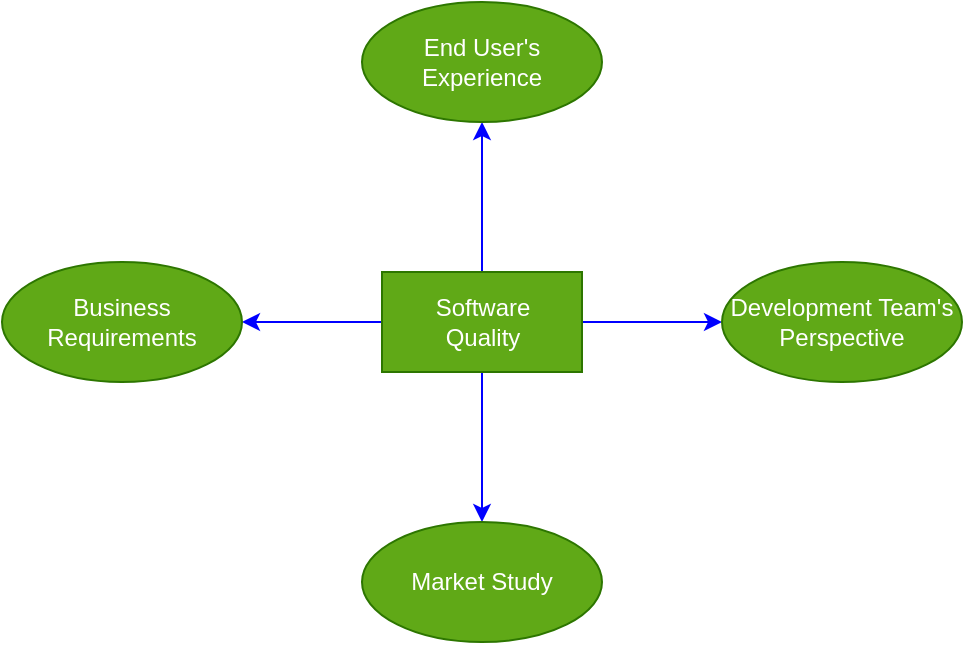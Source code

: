 <mxfile>
    <diagram id="m9pYxVZ97uWosfUsufhU" name="Page-1">
        <mxGraphModel dx="1054" dy="628" grid="1" gridSize="10" guides="1" tooltips="1" connect="1" arrows="1" fold="1" page="1" pageScale="1" pageWidth="850" pageHeight="1100" background="#ffffff" math="0" shadow="0">
            <root>
                <mxCell id="0"/>
                <mxCell id="1" parent="0"/>
                <mxCell id="11" value="" style="edgeStyle=none;html=1;strokeColor=#0000FF;" edge="1" parent="1" source="9" target="10">
                    <mxGeometry relative="1" as="geometry"/>
                </mxCell>
                <mxCell id="13" value="" style="edgeStyle=none;html=1;strokeColor=#0000FF;" edge="1" parent="1" source="9" target="12">
                    <mxGeometry relative="1" as="geometry"/>
                </mxCell>
                <mxCell id="15" value="" style="edgeStyle=none;html=1;strokeColor=#0000FF;" edge="1" parent="1" source="9" target="14">
                    <mxGeometry relative="1" as="geometry"/>
                </mxCell>
                <mxCell id="17" value="" style="edgeStyle=none;html=1;strokeColor=#0000FF;" edge="1" parent="1" source="9" target="16">
                    <mxGeometry relative="1" as="geometry"/>
                </mxCell>
                <mxCell id="9" value="Software&lt;br&gt;Quality" style="html=1;dashed=0;whitespace=wrap;fillColor=#60a917;fontColor=#ffffff;strokeColor=#2D7600;" vertex="1" parent="1">
                    <mxGeometry x="270" y="440" width="100" height="50" as="geometry"/>
                </mxCell>
                <mxCell id="10" value="End User's&lt;br&gt;Experience" style="ellipse;whiteSpace=wrap;html=1;dashed=0;fillColor=#60a917;fontColor=#ffffff;strokeColor=#2D7600;" vertex="1" parent="1">
                    <mxGeometry x="260" y="305" width="120" height="60" as="geometry"/>
                </mxCell>
                <mxCell id="12" value="Development Team's&lt;br&gt;Perspective" style="ellipse;whiteSpace=wrap;html=1;dashed=0;fillColor=#60a917;fontColor=#ffffff;strokeColor=#2D7600;" vertex="1" parent="1">
                    <mxGeometry x="440" y="435" width="120" height="60" as="geometry"/>
                </mxCell>
                <mxCell id="14" value="Market Study" style="ellipse;whiteSpace=wrap;html=1;dashed=0;fillColor=#60a917;fontColor=#ffffff;strokeColor=#2D7600;" vertex="1" parent="1">
                    <mxGeometry x="260" y="565" width="120" height="60" as="geometry"/>
                </mxCell>
                <mxCell id="16" value="Business Requirements" style="ellipse;whiteSpace=wrap;html=1;dashed=0;fillColor=#60a917;fontColor=#ffffff;strokeColor=#2D7600;" vertex="1" parent="1">
                    <mxGeometry x="80" y="435" width="120" height="60" as="geometry"/>
                </mxCell>
            </root>
        </mxGraphModel>
    </diagram>
</mxfile>